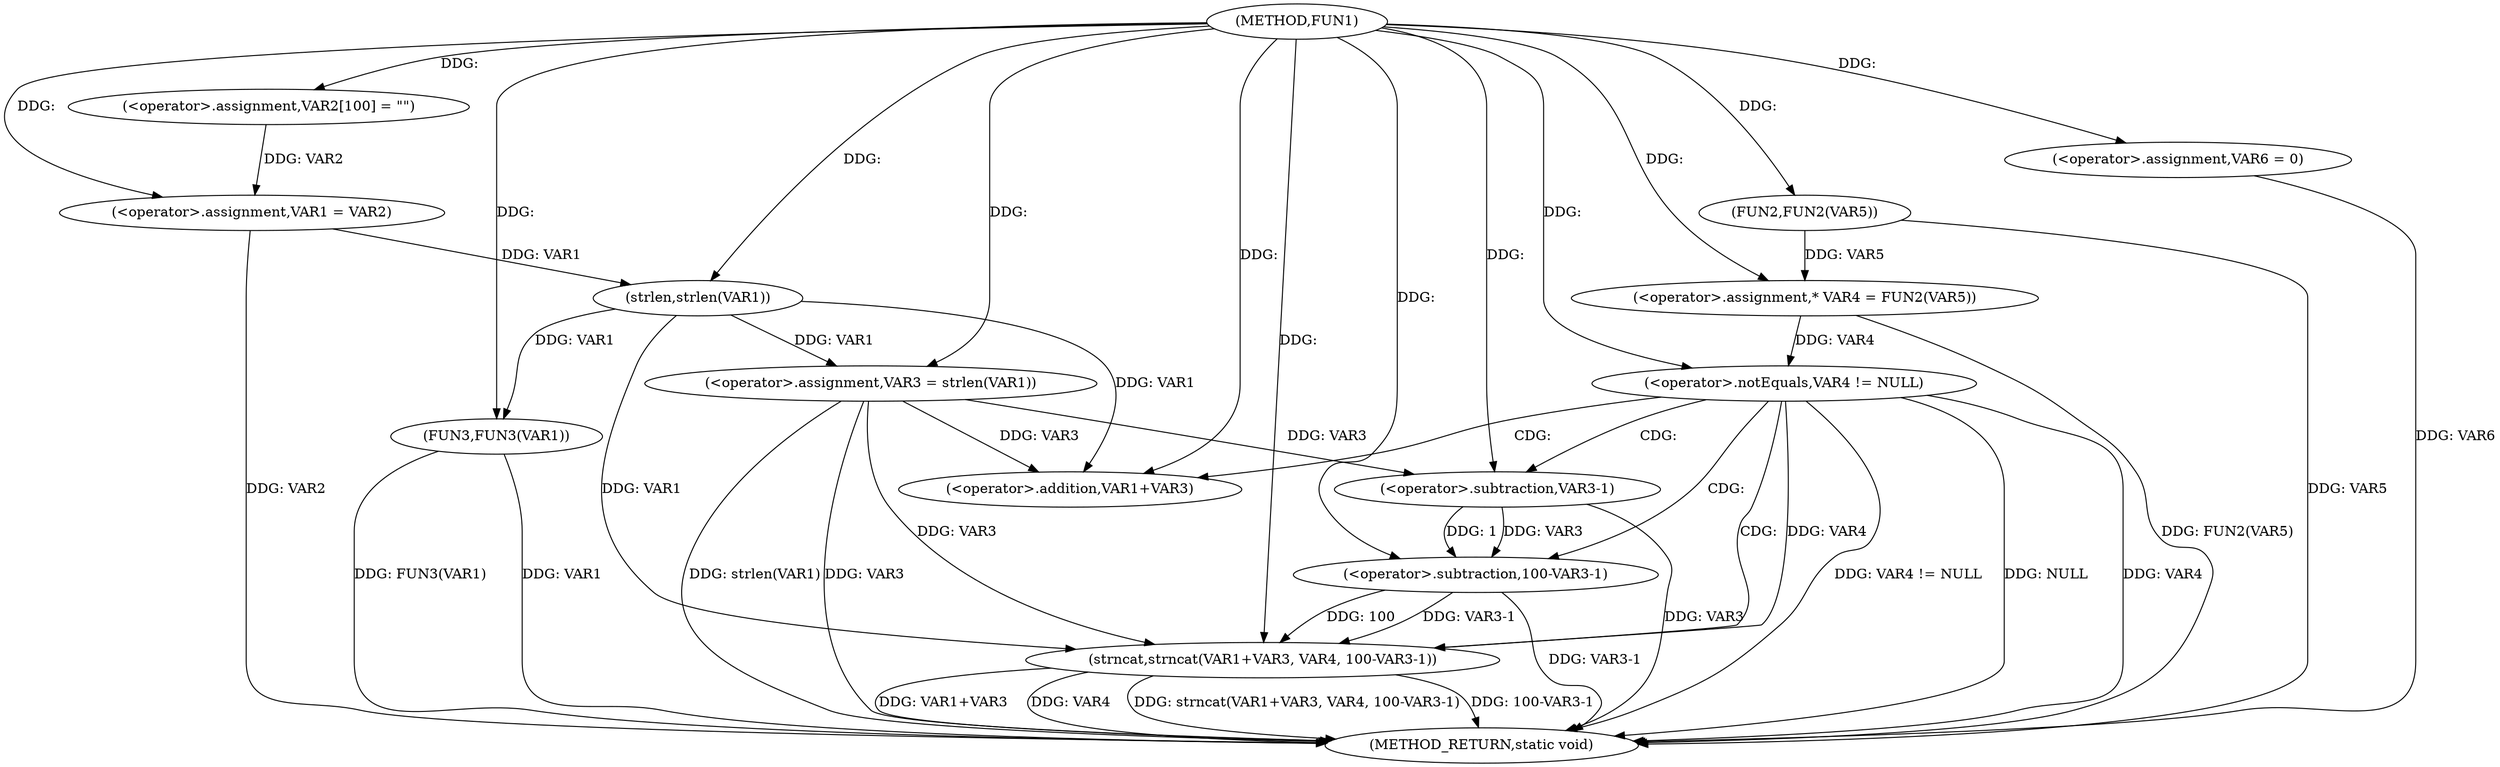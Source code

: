 digraph FUN1 {  
"1000100" [label = "(METHOD,FUN1)" ]
"1000141" [label = "(METHOD_RETURN,static void)" ]
"1000104" [label = "(<operator>.assignment,VAR2[100] = \"\")" ]
"1000107" [label = "(<operator>.assignment,VAR1 = VAR2)" ]
"1000112" [label = "(<operator>.assignment,VAR3 = strlen(VAR1))" ]
"1000114" [label = "(strlen,strlen(VAR1))" ]
"1000117" [label = "(<operator>.assignment,* VAR4 = FUN2(VAR5))" ]
"1000119" [label = "(FUN2,FUN2(VAR5))" ]
"1000122" [label = "(<operator>.notEquals,VAR4 != NULL)" ]
"1000126" [label = "(strncat,strncat(VAR1+VAR3, VAR4, 100-VAR3-1))" ]
"1000127" [label = "(<operator>.addition,VAR1+VAR3)" ]
"1000131" [label = "(<operator>.subtraction,100-VAR3-1)" ]
"1000133" [label = "(<operator>.subtraction,VAR3-1)" ]
"1000136" [label = "(<operator>.assignment,VAR6 = 0)" ]
"1000139" [label = "(FUN3,FUN3(VAR1))" ]
  "1000112" -> "1000141"  [ label = "DDG: strlen(VAR1)"] 
  "1000139" -> "1000141"  [ label = "DDG: VAR1"] 
  "1000133" -> "1000141"  [ label = "DDG: VAR3"] 
  "1000126" -> "1000141"  [ label = "DDG: VAR1+VAR3"] 
  "1000117" -> "1000141"  [ label = "DDG: FUN2(VAR5)"] 
  "1000126" -> "1000141"  [ label = "DDG: VAR4"] 
  "1000126" -> "1000141"  [ label = "DDG: strncat(VAR1+VAR3, VAR4, 100-VAR3-1)"] 
  "1000122" -> "1000141"  [ label = "DDG: VAR4"] 
  "1000139" -> "1000141"  [ label = "DDG: FUN3(VAR1)"] 
  "1000131" -> "1000141"  [ label = "DDG: VAR3-1"] 
  "1000112" -> "1000141"  [ label = "DDG: VAR3"] 
  "1000119" -> "1000141"  [ label = "DDG: VAR5"] 
  "1000122" -> "1000141"  [ label = "DDG: VAR4 != NULL"] 
  "1000136" -> "1000141"  [ label = "DDG: VAR6"] 
  "1000107" -> "1000141"  [ label = "DDG: VAR2"] 
  "1000126" -> "1000141"  [ label = "DDG: 100-VAR3-1"] 
  "1000122" -> "1000141"  [ label = "DDG: NULL"] 
  "1000100" -> "1000104"  [ label = "DDG: "] 
  "1000104" -> "1000107"  [ label = "DDG: VAR2"] 
  "1000100" -> "1000107"  [ label = "DDG: "] 
  "1000114" -> "1000112"  [ label = "DDG: VAR1"] 
  "1000100" -> "1000112"  [ label = "DDG: "] 
  "1000107" -> "1000114"  [ label = "DDG: VAR1"] 
  "1000100" -> "1000114"  [ label = "DDG: "] 
  "1000119" -> "1000117"  [ label = "DDG: VAR5"] 
  "1000100" -> "1000117"  [ label = "DDG: "] 
  "1000100" -> "1000119"  [ label = "DDG: "] 
  "1000117" -> "1000122"  [ label = "DDG: VAR4"] 
  "1000100" -> "1000122"  [ label = "DDG: "] 
  "1000114" -> "1000126"  [ label = "DDG: VAR1"] 
  "1000100" -> "1000126"  [ label = "DDG: "] 
  "1000112" -> "1000126"  [ label = "DDG: VAR3"] 
  "1000114" -> "1000127"  [ label = "DDG: VAR1"] 
  "1000100" -> "1000127"  [ label = "DDG: "] 
  "1000112" -> "1000127"  [ label = "DDG: VAR3"] 
  "1000122" -> "1000126"  [ label = "DDG: VAR4"] 
  "1000131" -> "1000126"  [ label = "DDG: 100"] 
  "1000131" -> "1000126"  [ label = "DDG: VAR3-1"] 
  "1000100" -> "1000131"  [ label = "DDG: "] 
  "1000133" -> "1000131"  [ label = "DDG: VAR3"] 
  "1000133" -> "1000131"  [ label = "DDG: 1"] 
  "1000100" -> "1000133"  [ label = "DDG: "] 
  "1000112" -> "1000133"  [ label = "DDG: VAR3"] 
  "1000100" -> "1000136"  [ label = "DDG: "] 
  "1000114" -> "1000139"  [ label = "DDG: VAR1"] 
  "1000100" -> "1000139"  [ label = "DDG: "] 
  "1000122" -> "1000133"  [ label = "CDG: "] 
  "1000122" -> "1000127"  [ label = "CDG: "] 
  "1000122" -> "1000131"  [ label = "CDG: "] 
  "1000122" -> "1000126"  [ label = "CDG: "] 
}
